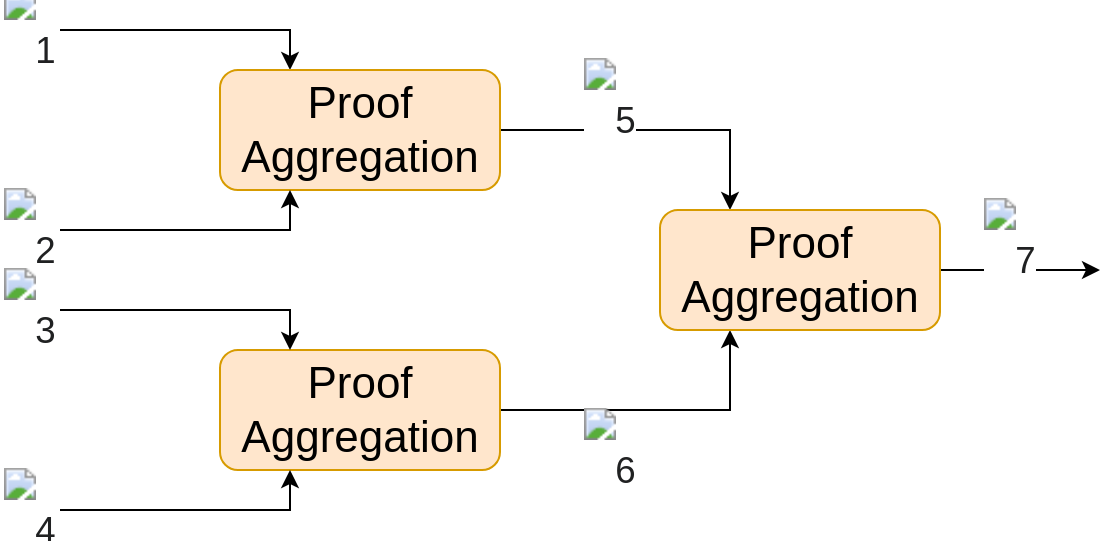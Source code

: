 <mxfile version="21.7.2" type="github">
  <diagram name="Seite-1" id="w-3b9SBWsjbKsoAVI_m4">
    <mxGraphModel dx="934" dy="607" grid="1" gridSize="10" guides="1" tooltips="1" connect="1" arrows="1" fold="1" page="1" pageScale="1" pageWidth="827" pageHeight="1169" math="1" shadow="0">
      <root>
        <mxCell id="0" />
        <mxCell id="1" parent="0" />
        <mxCell id="pRGUPs1ZVXDUdE48YBSI-10" style="edgeStyle=orthogonalEdgeStyle;rounded=0;orthogonalLoop=1;jettySize=auto;html=1;exitX=1;exitY=0.5;exitDx=0;exitDy=0;entryX=0.25;entryY=0;entryDx=0;entryDy=0;" edge="1" parent="1" source="pRGUPs1ZVXDUdE48YBSI-1" target="pRGUPs1ZVXDUdE48YBSI-2">
          <mxGeometry relative="1" as="geometry" />
        </mxCell>
        <mxCell id="pRGUPs1ZVXDUdE48YBSI-1" value="&lt;span style=&quot;color: rgb(32, 33, 34); font-family: sans-serif; font-size: 22px; text-align: start; background-color: rgb(255, 255, 255);&quot; class=&quot;mwe-math-element&quot;&gt;&lt;img style=&quot;border: 0px; vertical-align: -0.338ex; margin: 0px; display: inline-block; width: 1.332ex; height: 1.676ex;&quot; alt=&quot;\pi&quot; aria-hidden=&quot;true&quot; class=&quot;mwe-math-fallback-image-inline mw-invert&quot; src=&quot;https://wikimedia.org/api/rest_v1/media/math/render/svg/9be4ba0bb8df3af72e90a0535fabcc17431e540a&quot;&gt;&lt;sub&gt;1&lt;/sub&gt;&lt;/span&gt;" style="text;html=1;strokeColor=none;fillColor=none;align=center;verticalAlign=middle;whiteSpace=wrap;rounded=0;" vertex="1" parent="1">
          <mxGeometry x="130" y="85" width="30" height="30" as="geometry" />
        </mxCell>
        <mxCell id="pRGUPs1ZVXDUdE48YBSI-8" style="edgeStyle=orthogonalEdgeStyle;rounded=0;orthogonalLoop=1;jettySize=auto;html=1;exitX=1;exitY=0.5;exitDx=0;exitDy=0;entryX=0.25;entryY=0;entryDx=0;entryDy=0;" edge="1" parent="1" source="pRGUPs1ZVXDUdE48YBSI-2" target="pRGUPs1ZVXDUdE48YBSI-4">
          <mxGeometry relative="1" as="geometry" />
        </mxCell>
        <mxCell id="pRGUPs1ZVXDUdE48YBSI-2" value="&lt;font style=&quot;font-size: 22px;&quot;&gt;Proof Aggregation&lt;/font&gt;" style="rounded=1;whiteSpace=wrap;html=1;fillColor=#ffe6cc;strokeColor=#d79b00;" vertex="1" parent="1">
          <mxGeometry x="240" y="120" width="140" height="60" as="geometry" />
        </mxCell>
        <mxCell id="pRGUPs1ZVXDUdE48YBSI-9" style="edgeStyle=orthogonalEdgeStyle;rounded=0;orthogonalLoop=1;jettySize=auto;html=1;exitX=1;exitY=0.5;exitDx=0;exitDy=0;entryX=0.25;entryY=1;entryDx=0;entryDy=0;" edge="1" parent="1" source="pRGUPs1ZVXDUdE48YBSI-3" target="pRGUPs1ZVXDUdE48YBSI-4">
          <mxGeometry relative="1" as="geometry" />
        </mxCell>
        <mxCell id="pRGUPs1ZVXDUdE48YBSI-3" value="&lt;font style=&quot;font-size: 22px;&quot;&gt;Proof Aggregation&lt;/font&gt;" style="rounded=1;whiteSpace=wrap;html=1;fillColor=#ffe6cc;strokeColor=#d79b00;" vertex="1" parent="1">
          <mxGeometry x="240" y="260" width="140" height="60" as="geometry" />
        </mxCell>
        <mxCell id="pRGUPs1ZVXDUdE48YBSI-18" style="edgeStyle=orthogonalEdgeStyle;rounded=0;orthogonalLoop=1;jettySize=auto;html=1;exitX=1;exitY=0.5;exitDx=0;exitDy=0;" edge="1" parent="1" source="pRGUPs1ZVXDUdE48YBSI-4">
          <mxGeometry relative="1" as="geometry">
            <mxPoint x="680" y="220" as="targetPoint" />
          </mxGeometry>
        </mxCell>
        <mxCell id="pRGUPs1ZVXDUdE48YBSI-4" value="&lt;font style=&quot;font-size: 22px;&quot;&gt;Proof Aggregation&lt;/font&gt;" style="rounded=1;whiteSpace=wrap;html=1;fillColor=#ffe6cc;strokeColor=#d79b00;" vertex="1" parent="1">
          <mxGeometry x="460" y="190" width="140" height="60" as="geometry" />
        </mxCell>
        <mxCell id="pRGUPs1ZVXDUdE48YBSI-12" style="edgeStyle=orthogonalEdgeStyle;rounded=0;orthogonalLoop=1;jettySize=auto;html=1;exitX=1;exitY=0.5;exitDx=0;exitDy=0;entryX=0.25;entryY=1;entryDx=0;entryDy=0;" edge="1" parent="1" source="pRGUPs1ZVXDUdE48YBSI-5" target="pRGUPs1ZVXDUdE48YBSI-2">
          <mxGeometry relative="1" as="geometry" />
        </mxCell>
        <mxCell id="pRGUPs1ZVXDUdE48YBSI-5" value="&lt;span style=&quot;color: rgb(32, 33, 34); font-family: sans-serif; font-size: 22px; text-align: start; background-color: rgb(255, 255, 255);&quot; class=&quot;mwe-math-element&quot;&gt;&lt;img style=&quot;border: 0px; vertical-align: -0.338ex; margin: 0px; display: inline-block; width: 1.332ex; height: 1.676ex;&quot; alt=&quot;\pi&quot; aria-hidden=&quot;true&quot; class=&quot;mwe-math-fallback-image-inline mw-invert&quot; src=&quot;https://wikimedia.org/api/rest_v1/media/math/render/svg/9be4ba0bb8df3af72e90a0535fabcc17431e540a&quot;&gt;&lt;sub&gt;2&lt;/sub&gt;&lt;/span&gt;" style="text;html=1;strokeColor=none;fillColor=none;align=center;verticalAlign=middle;whiteSpace=wrap;rounded=0;" vertex="1" parent="1">
          <mxGeometry x="130" y="185" width="30" height="30" as="geometry" />
        </mxCell>
        <mxCell id="pRGUPs1ZVXDUdE48YBSI-13" style="edgeStyle=orthogonalEdgeStyle;rounded=0;orthogonalLoop=1;jettySize=auto;html=1;exitX=1;exitY=0.5;exitDx=0;exitDy=0;entryX=0.25;entryY=0;entryDx=0;entryDy=0;" edge="1" parent="1" source="pRGUPs1ZVXDUdE48YBSI-6" target="pRGUPs1ZVXDUdE48YBSI-3">
          <mxGeometry relative="1" as="geometry" />
        </mxCell>
        <mxCell id="pRGUPs1ZVXDUdE48YBSI-6" value="&lt;span style=&quot;color: rgb(32, 33, 34); font-family: sans-serif; font-size: 22px; text-align: start; background-color: rgb(255, 255, 255);&quot; class=&quot;mwe-math-element&quot;&gt;&lt;img style=&quot;border: 0px; vertical-align: -0.338ex; margin: 0px; display: inline-block; width: 1.332ex; height: 1.676ex;&quot; alt=&quot;\pi&quot; aria-hidden=&quot;true&quot; class=&quot;mwe-math-fallback-image-inline mw-invert&quot; src=&quot;https://wikimedia.org/api/rest_v1/media/math/render/svg/9be4ba0bb8df3af72e90a0535fabcc17431e540a&quot;&gt;&lt;sub&gt;3&lt;/sub&gt;&lt;/span&gt;" style="text;html=1;strokeColor=none;fillColor=none;align=center;verticalAlign=middle;whiteSpace=wrap;rounded=0;" vertex="1" parent="1">
          <mxGeometry x="130" y="225" width="30" height="30" as="geometry" />
        </mxCell>
        <mxCell id="pRGUPs1ZVXDUdE48YBSI-11" style="edgeStyle=orthogonalEdgeStyle;rounded=0;orthogonalLoop=1;jettySize=auto;html=1;entryX=0.25;entryY=1;entryDx=0;entryDy=0;" edge="1" parent="1" source="pRGUPs1ZVXDUdE48YBSI-7" target="pRGUPs1ZVXDUdE48YBSI-3">
          <mxGeometry relative="1" as="geometry" />
        </mxCell>
        <mxCell id="pRGUPs1ZVXDUdE48YBSI-7" value="&lt;span style=&quot;color: rgb(32, 33, 34); font-family: sans-serif; font-size: 22px; text-align: start; background-color: rgb(255, 255, 255);&quot; class=&quot;mwe-math-element&quot;&gt;&lt;img style=&quot;border: 0px; vertical-align: -0.338ex; margin: 0px; display: inline-block; width: 1.332ex; height: 1.676ex;&quot; alt=&quot;\pi&quot; aria-hidden=&quot;true&quot; class=&quot;mwe-math-fallback-image-inline mw-invert&quot; src=&quot;https://wikimedia.org/api/rest_v1/media/math/render/svg/9be4ba0bb8df3af72e90a0535fabcc17431e540a&quot;&gt;&lt;sub&gt;4&lt;/sub&gt;&lt;/span&gt;" style="text;html=1;strokeColor=none;fillColor=none;align=center;verticalAlign=middle;whiteSpace=wrap;rounded=0;" vertex="1" parent="1">
          <mxGeometry x="130" y="325" width="30" height="30" as="geometry" />
        </mxCell>
        <mxCell id="pRGUPs1ZVXDUdE48YBSI-16" value="&lt;span style=&quot;color: rgb(32, 33, 34); font-family: sans-serif; font-size: 22px; text-align: start; background-color: rgb(255, 255, 255);&quot; class=&quot;mwe-math-element&quot;&gt;&lt;img style=&quot;border: 0px; vertical-align: -0.338ex; margin: 0px; display: inline-block; width: 1.332ex; height: 1.676ex;&quot; alt=&quot;\pi&quot; aria-hidden=&quot;true&quot; class=&quot;mwe-math-fallback-image-inline mw-invert&quot; src=&quot;https://wikimedia.org/api/rest_v1/media/math/render/svg/9be4ba0bb8df3af72e90a0535fabcc17431e540a&quot;&gt;&lt;sub&gt;5&lt;/sub&gt;&lt;/span&gt;" style="text;html=1;strokeColor=none;fillColor=none;align=center;verticalAlign=middle;whiteSpace=wrap;rounded=0;" vertex="1" parent="1">
          <mxGeometry x="420" y="120" width="30" height="30" as="geometry" />
        </mxCell>
        <mxCell id="pRGUPs1ZVXDUdE48YBSI-17" value="&lt;span style=&quot;color: rgb(32, 33, 34); font-family: sans-serif; font-size: 22px; text-align: start; background-color: rgb(255, 255, 255);&quot; class=&quot;mwe-math-element&quot;&gt;&lt;img style=&quot;border: 0px; vertical-align: -0.338ex; margin: 0px; display: inline-block; width: 1.332ex; height: 1.676ex;&quot; alt=&quot;\pi&quot; aria-hidden=&quot;true&quot; class=&quot;mwe-math-fallback-image-inline mw-invert&quot; src=&quot;https://wikimedia.org/api/rest_v1/media/math/render/svg/9be4ba0bb8df3af72e90a0535fabcc17431e540a&quot;&gt;&lt;sub&gt;6&lt;/sub&gt;&lt;/span&gt;" style="text;html=1;strokeColor=none;fillColor=none;align=center;verticalAlign=middle;whiteSpace=wrap;rounded=0;" vertex="1" parent="1">
          <mxGeometry x="420" y="295" width="30" height="30" as="geometry" />
        </mxCell>
        <mxCell id="pRGUPs1ZVXDUdE48YBSI-19" value="&lt;span style=&quot;color: rgb(32, 33, 34); font-family: sans-serif; font-size: 22px; text-align: start; background-color: rgb(255, 255, 255);&quot; class=&quot;mwe-math-element&quot;&gt;&lt;img style=&quot;border: 0px; vertical-align: -0.338ex; margin: 0px; display: inline-block; width: 1.332ex; height: 1.676ex;&quot; alt=&quot;\pi&quot; aria-hidden=&quot;true&quot; class=&quot;mwe-math-fallback-image-inline mw-invert&quot; src=&quot;https://wikimedia.org/api/rest_v1/media/math/render/svg/9be4ba0bb8df3af72e90a0535fabcc17431e540a&quot;&gt;&lt;sub&gt;7&lt;/sub&gt;&lt;/span&gt;" style="text;html=1;strokeColor=none;fillColor=none;align=center;verticalAlign=middle;whiteSpace=wrap;rounded=0;" vertex="1" parent="1">
          <mxGeometry x="620" y="190" width="30" height="30" as="geometry" />
        </mxCell>
      </root>
    </mxGraphModel>
  </diagram>
</mxfile>

